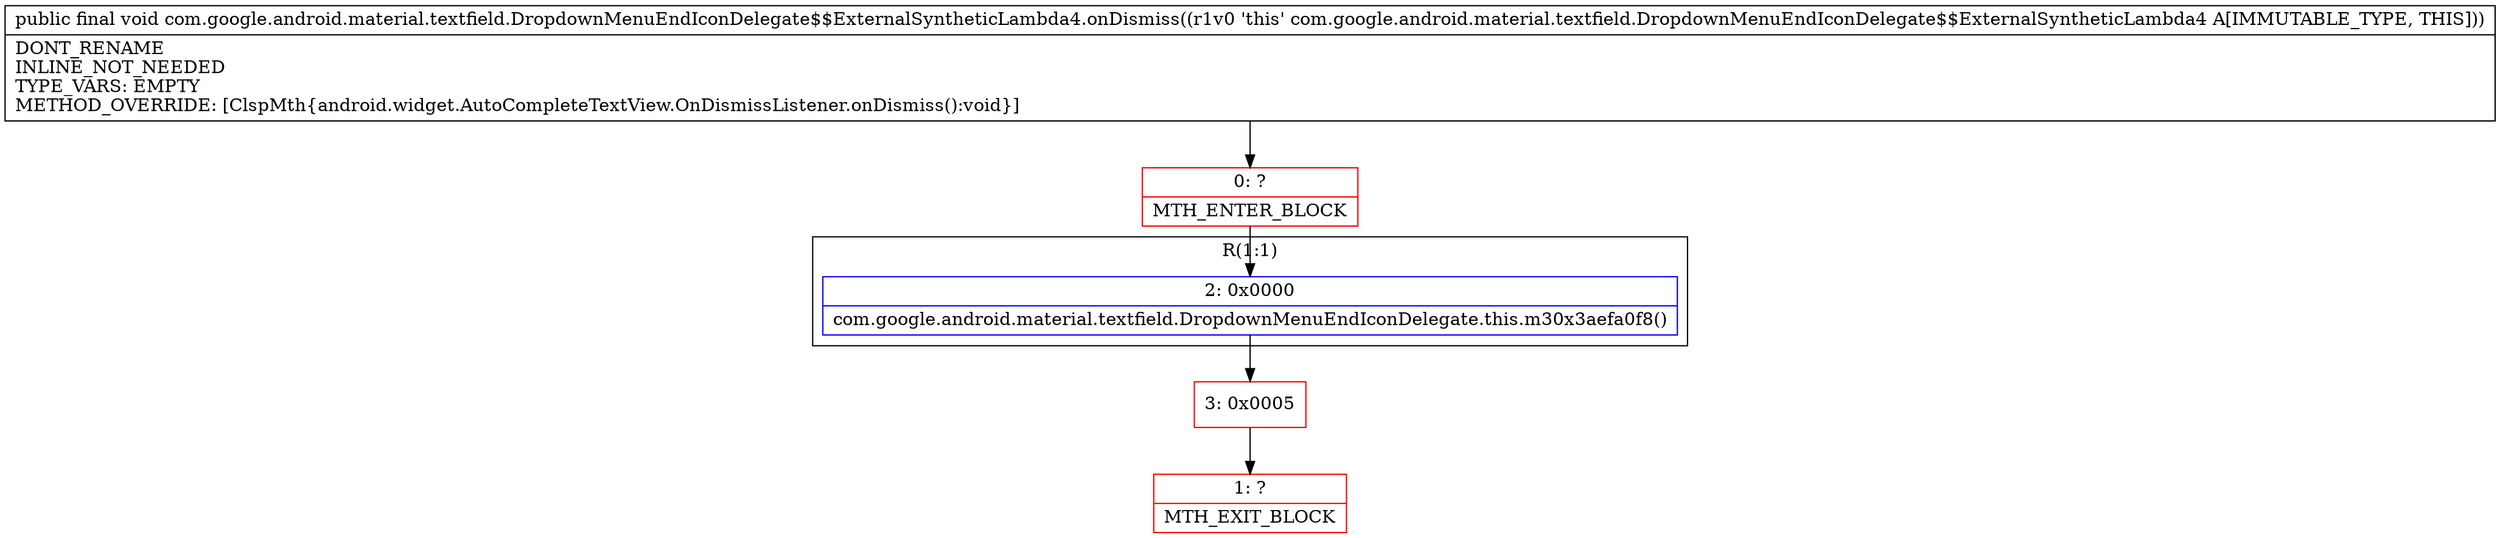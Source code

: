 digraph "CFG forcom.google.android.material.textfield.DropdownMenuEndIconDelegate$$ExternalSyntheticLambda4.onDismiss()V" {
subgraph cluster_Region_564802825 {
label = "R(1:1)";
node [shape=record,color=blue];
Node_2 [shape=record,label="{2\:\ 0x0000|com.google.android.material.textfield.DropdownMenuEndIconDelegate.this.m30x3aefa0f8()\l}"];
}
Node_0 [shape=record,color=red,label="{0\:\ ?|MTH_ENTER_BLOCK\l}"];
Node_3 [shape=record,color=red,label="{3\:\ 0x0005}"];
Node_1 [shape=record,color=red,label="{1\:\ ?|MTH_EXIT_BLOCK\l}"];
MethodNode[shape=record,label="{public final void com.google.android.material.textfield.DropdownMenuEndIconDelegate$$ExternalSyntheticLambda4.onDismiss((r1v0 'this' com.google.android.material.textfield.DropdownMenuEndIconDelegate$$ExternalSyntheticLambda4 A[IMMUTABLE_TYPE, THIS]))  | DONT_RENAME\lINLINE_NOT_NEEDED\lTYPE_VARS: EMPTY\lMETHOD_OVERRIDE: [ClspMth\{android.widget.AutoCompleteTextView.OnDismissListener.onDismiss():void\}]\l}"];
MethodNode -> Node_0;Node_2 -> Node_3;
Node_0 -> Node_2;
Node_3 -> Node_1;
}

